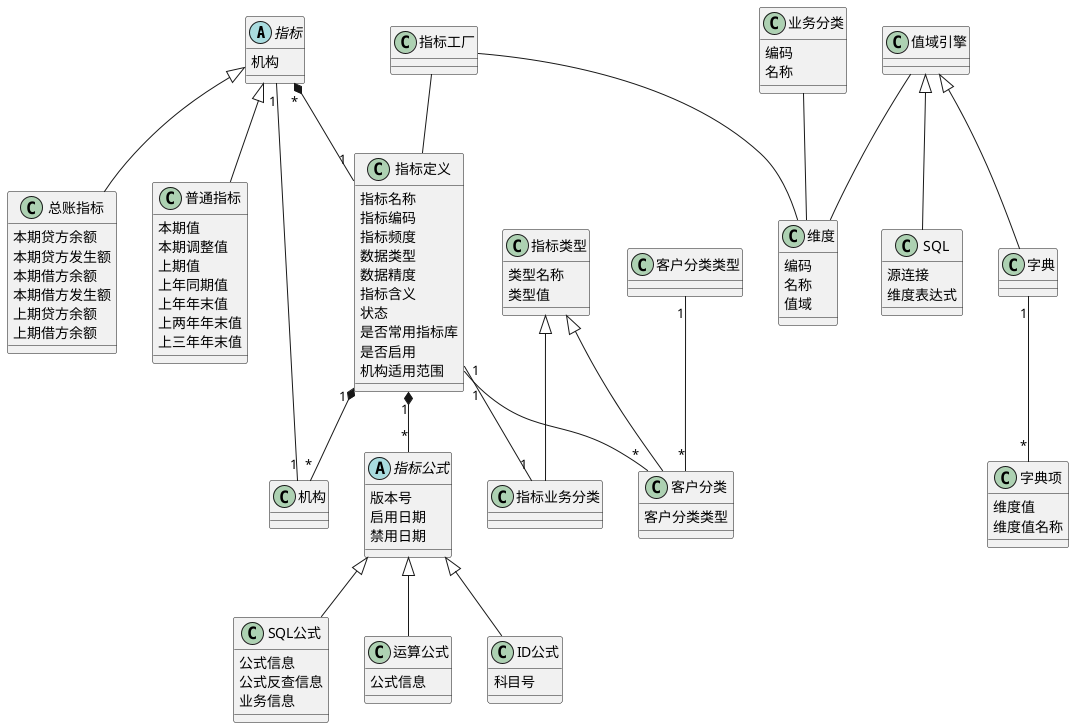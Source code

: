 @startuml

Abstract class 指标 {
    机构

}

class 总账指标{
    本期贷方余额
    本期贷方发生额
    本期借方余额
    本期借方发生额
    上期贷方余额
    上期借方余额
}

class 普通指标{
    本期值
    本期调整值
    上期值
    上年同期值
    上年年末值
    上两年年末值
    上三年年末值
}

class 指标定义 {
    指标名称
    指标编码
    指标频度
    数据类型
    数据精度
    指标含义
    状态
    是否常用指标库
    是否启用
    机构适用范围
}

class 业务分类 {
    编码
    名称
}
class 维度 {
    编码
    名称
    值域
}
class 值域引擎 {

}

class 字典
class SQL {
    源连接
    维度表达式
}
class 字典项 {
    维度值
    维度值名称
}

class 机构
Abstract class 指标公式 {
    版本号
    启用日期
    禁用日期
}
class SQL公式 {
    公式信息
    公式反查信息
    业务信息
}
class 运算公式 {
    公式信息
}
class ID公式 {
    科目号
}

指标公式 <|-- SQL公式
指标公式 <|-- 运算公式
指标公式 <|-- ID公式



指标 "*"*--"1" 指标定义
指标定义 "1"*--"*" 机构

指标定义 "1"*--"*" 指标公式

指标 <|-- 总账指标
指标 <|-- 普通指标
指标 "1"--"1"机构

业务分类 -- 维度

值域引擎 <|-- 字典
值域引擎 <|-- SQL
值域引擎 -- 维度
字典 "1"--"*" 字典项
class 客户分类{
 客户分类类型
}
class 指标类型 {
    类型名称
    类型值
}
class 客户分类类型

客户分类类型 "1"--"*" 客户分类
指标类型 <|-- 指标业务分类
指标类型 <|-- 客户分类

指标定义 "1"--"1" 指标业务分类
指标定义 "1"--"*" 客户分类

class 指标工厂

指标工厂 -- 指标定义
指标工厂 -- 维度
@enduml
